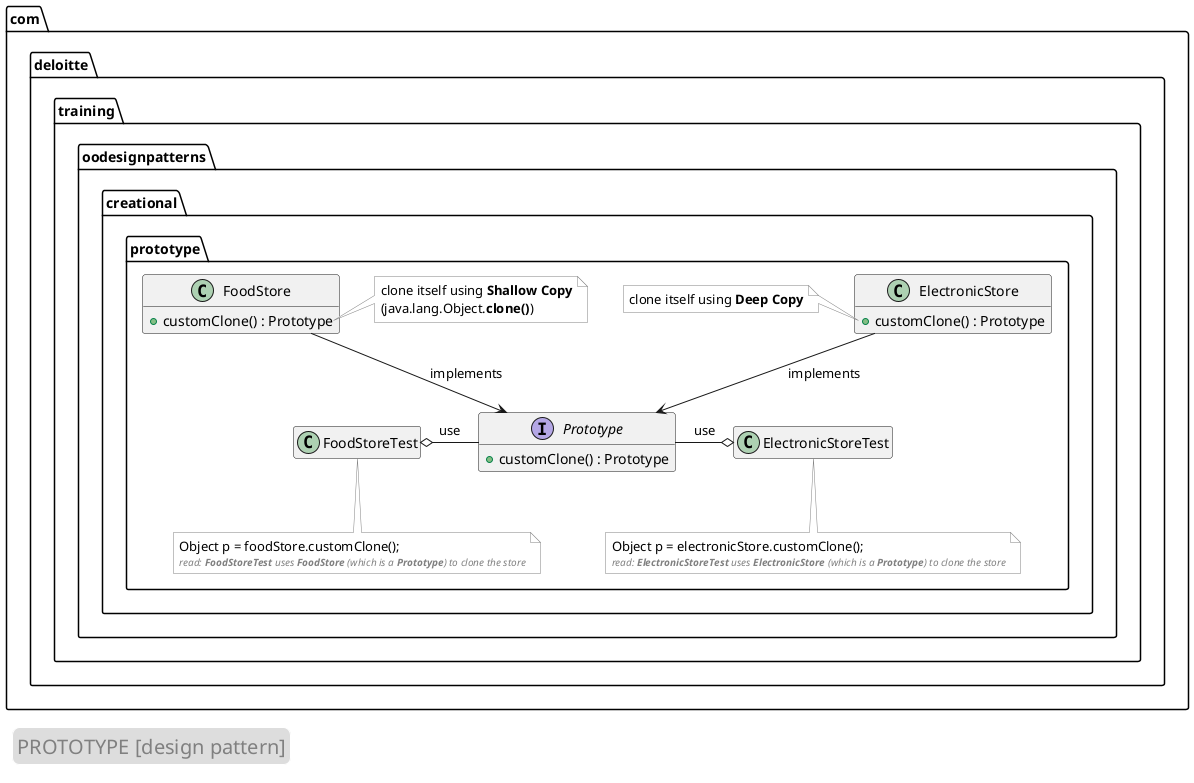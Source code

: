 @startuml

skinparam note {
    borderColor grey
    backgroundColor white
}

skinparam legend {
    borderColor white
    fontSize 20
    fontColor grey
}

package com.deloitte.training.oodesignpatterns.creational.prototype {
    ' Classes and interfaces
    interface Prototype {
        +customClone() : Prototype
    }
    class ElectronicStore {
        +customClone() : Prototype
    }
    class FoodStore {
        +customClone() : Prototype
    }
    class ElectronicStoreTest
    class FoodStoreTest

    ' relationships
    ElectronicStore --> Prototype : implements
    FoodStore --> Prototype : implements

    FoodStoreTest o- Prototype : use
    Prototype -o ElectronicStoreTest : use

    ' hide garbage
    hide empty fields
    hide empty methods

    ' notes
    note left of ElectronicStore::customClone
        clone itself using <b>Deep Copy</b>
    end note
    note right of FoodStore::customClone
        clone itself using <b>Shallow Copy</b>
        (java.lang.Object.<b>clone()</b>)
    end note
    note bottom of ElectronicStoreTest
        Object p = electronicStore.customClone();
        <i><size:10><color:grey>read: <b>ElectronicStoreTest</b> uses <b>ElectronicStore</b> (which is a <b>Prototype</b>) to clone the store</color></size></i>
    end note
    note bottom of FoodStoreTest
        Object p = foodStore.customClone();
        <i><size:10><color:grey>read: <b>FoodStoreTest</b> uses <b>FoodStore</b> (which is a <b>Prototype</b>) to clone the store</color></size></i>
    end note
}

'legend
legend bottom left
PROTOTYPE [design pattern]
end legend

@enduml
